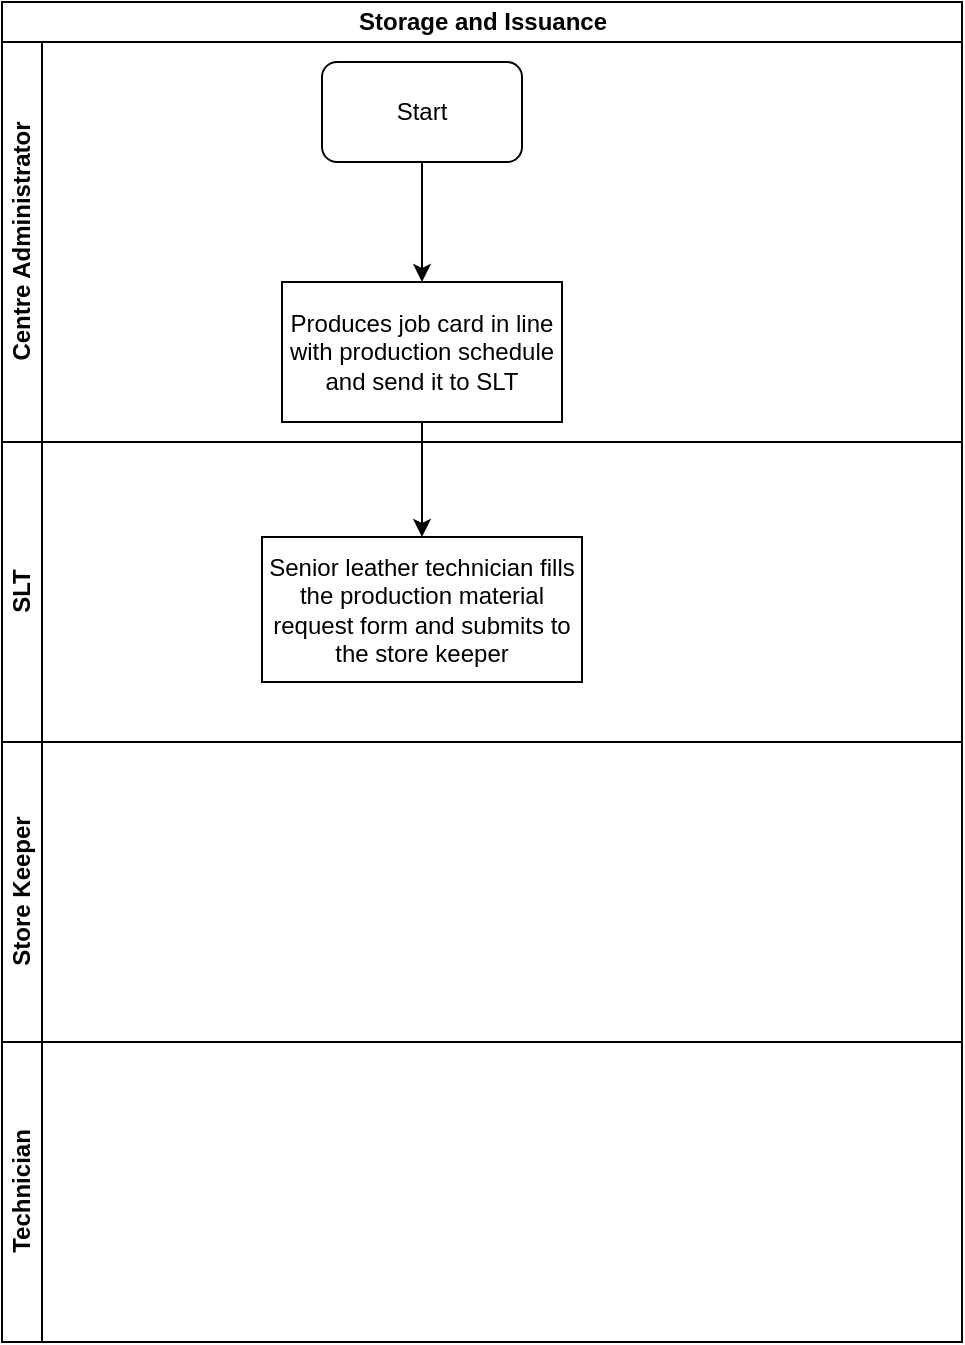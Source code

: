 <mxfile version="13.10.6" type="github">
  <diagram id="t4WjZeM2-GUBWeaEdBS7" name="Page-1">
    <mxGraphModel dx="1038" dy="547" grid="1" gridSize="10" guides="1" tooltips="1" connect="1" arrows="1" fold="1" page="1" pageScale="1" pageWidth="1169" pageHeight="827" math="0" shadow="0">
      <root>
        <mxCell id="0" />
        <mxCell id="1" parent="0" />
        <mxCell id="xgxU6Ofg0BOZaNesFyZN-1" value="Storage and Issuance" style="swimlane;html=1;childLayout=stackLayout;resizeParent=1;resizeParentMax=0;horizontal=1;startSize=20;horizontalStack=0;" vertex="1" parent="1">
          <mxGeometry x="290" y="90" width="480" height="670" as="geometry" />
        </mxCell>
        <mxCell id="xgxU6Ofg0BOZaNesFyZN-2" value="Centre Administrator" style="swimlane;html=1;startSize=20;horizontal=0;" vertex="1" parent="xgxU6Ofg0BOZaNesFyZN-1">
          <mxGeometry y="20" width="480" height="200" as="geometry" />
        </mxCell>
        <mxCell id="xgxU6Ofg0BOZaNesFyZN-6" value="Start" style="rounded=1;whiteSpace=wrap;html=1;" vertex="1" parent="xgxU6Ofg0BOZaNesFyZN-2">
          <mxGeometry x="160" y="10" width="100" height="50" as="geometry" />
        </mxCell>
        <mxCell id="xgxU6Ofg0BOZaNesFyZN-9" value="Produces job card in line with production schedule and send it to SLT" style="rounded=0;whiteSpace=wrap;html=1;" vertex="1" parent="xgxU6Ofg0BOZaNesFyZN-2">
          <mxGeometry x="140" y="120" width="140" height="70" as="geometry" />
        </mxCell>
        <mxCell id="xgxU6Ofg0BOZaNesFyZN-8" value="" style="edgeStyle=orthogonalEdgeStyle;rounded=0;orthogonalLoop=1;jettySize=auto;html=1;entryX=0.5;entryY=0;entryDx=0;entryDy=0;" edge="1" parent="xgxU6Ofg0BOZaNesFyZN-2" source="xgxU6Ofg0BOZaNesFyZN-6" target="xgxU6Ofg0BOZaNesFyZN-9">
          <mxGeometry relative="1" as="geometry">
            <mxPoint x="210" y="135" as="targetPoint" />
          </mxGeometry>
        </mxCell>
        <mxCell id="xgxU6Ofg0BOZaNesFyZN-3" value="SLT" style="swimlane;html=1;startSize=20;horizontal=0;" vertex="1" parent="xgxU6Ofg0BOZaNesFyZN-1">
          <mxGeometry y="220" width="480" height="150" as="geometry" />
        </mxCell>
        <mxCell id="xgxU6Ofg0BOZaNesFyZN-10" value="Senior leather technician fills the production material request form and submits to the store keeper" style="whiteSpace=wrap;html=1;rounded=0;" vertex="1" parent="xgxU6Ofg0BOZaNesFyZN-3">
          <mxGeometry x="130" y="47.5" width="160" height="72.5" as="geometry" />
        </mxCell>
        <mxCell id="xgxU6Ofg0BOZaNesFyZN-4" value="Store Keeper" style="swimlane;html=1;startSize=20;horizontal=0;" vertex="1" parent="xgxU6Ofg0BOZaNesFyZN-1">
          <mxGeometry y="370" width="480" height="150" as="geometry" />
        </mxCell>
        <mxCell id="xgxU6Ofg0BOZaNesFyZN-5" value="Technician" style="swimlane;html=1;startSize=20;horizontal=0;" vertex="1" parent="xgxU6Ofg0BOZaNesFyZN-1">
          <mxGeometry y="520" width="480" height="150" as="geometry" />
        </mxCell>
        <mxCell id="xgxU6Ofg0BOZaNesFyZN-11" value="" style="edgeStyle=orthogonalEdgeStyle;rounded=0;orthogonalLoop=1;jettySize=auto;html=1;" edge="1" parent="xgxU6Ofg0BOZaNesFyZN-1" source="xgxU6Ofg0BOZaNesFyZN-9" target="xgxU6Ofg0BOZaNesFyZN-10">
          <mxGeometry relative="1" as="geometry" />
        </mxCell>
      </root>
    </mxGraphModel>
  </diagram>
</mxfile>
